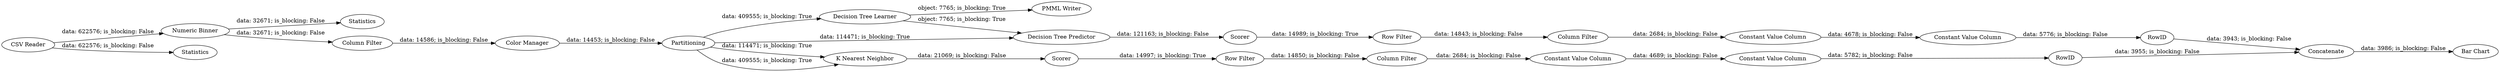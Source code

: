 digraph {
	"-4468219109998781312_290" [label="Constant Value Column"]
	"6500691556932078525_6" [label=Statistics]
	"6500691556932078525_305" [label="Bar Chart"]
	"-4468219109998781312_32" [label="Row Filter"]
	"6500691556932078525_8" [label="Color Manager"]
	"6500691556932078525_4" [label="Numeric Binner"]
	"-6462116558087342362_294" [label="Column Filter"]
	"6500691556932078525_300" [label=Concatenate]
	"6500691556932078525_10" [label="Decision Tree Learner"]
	"-6462116558087342362_293" [label=RowID]
	"6500691556932078525_1" [label="CSV Reader"]
	"6500691556932078525_11" [label="Decision Tree Predictor"]
	"-4468219109998781312_294" [label="Column Filter"]
	"6500691556932078525_9" [label=Partitioning]
	"6500691556932078525_21" [label=Scorer]
	"-6462116558087342362_290" [label="Constant Value Column"]
	"6500691556932078525_7" [label="Column Filter"]
	"-4468219109998781312_292" [label="Constant Value Column"]
	"6500691556932078525_5" [label=Statistics]
	"-4468219109998781312_293" [label=RowID]
	"6500691556932078525_31" [label=Scorer]
	"6500691556932078525_22" [label="PMML Writer"]
	"-6462116558087342362_303" [label="Row Filter"]
	"-6462116558087342362_292" [label="Constant Value Column"]
	"6500691556932078525_30" [label="K Nearest Neighbor"]
	"6500691556932078525_4" -> "6500691556932078525_7" [label="data: 32671; is_blocking: False"]
	"6500691556932078525_10" -> "6500691556932078525_22" [label="object: 7765; is_blocking: True"]
	"-4468219109998781312_32" -> "-4468219109998781312_294" [label="data: 14843; is_blocking: False"]
	"6500691556932078525_1" -> "6500691556932078525_4" [label="data: 622576; is_blocking: False"]
	"-4468219109998781312_290" -> "-4468219109998781312_292" [label="data: 4678; is_blocking: False"]
	"6500691556932078525_30" -> "6500691556932078525_31" [label="data: 21069; is_blocking: False"]
	"6500691556932078525_8" -> "6500691556932078525_9" [label="data: 14453; is_blocking: False"]
	"-6462116558087342362_290" -> "-6462116558087342362_292" [label="data: 4689; is_blocking: False"]
	"6500691556932078525_9" -> "6500691556932078525_10" [label="data: 409555; is_blocking: True"]
	"-6462116558087342362_294" -> "-6462116558087342362_290" [label="data: 2684; is_blocking: False"]
	"6500691556932078525_9" -> "6500691556932078525_30" [label="data: 114471; is_blocking: True"]
	"6500691556932078525_31" -> "-6462116558087342362_303" [label="data: 14997; is_blocking: True"]
	"6500691556932078525_21" -> "-4468219109998781312_32" [label="data: 14989; is_blocking: True"]
	"6500691556932078525_4" -> "6500691556932078525_6" [label="data: 32671; is_blocking: False"]
	"-6462116558087342362_303" -> "-6462116558087342362_294" [label="data: 14850; is_blocking: False"]
	"-6462116558087342362_292" -> "-6462116558087342362_293" [label="data: 5782; is_blocking: False"]
	"-4468219109998781312_293" -> "6500691556932078525_300" [label="data: 3943; is_blocking: False"]
	"-6462116558087342362_293" -> "6500691556932078525_300" [label="data: 3955; is_blocking: False"]
	"6500691556932078525_9" -> "6500691556932078525_30" [label="data: 409555; is_blocking: True"]
	"-4468219109998781312_294" -> "-4468219109998781312_290" [label="data: 2684; is_blocking: False"]
	"6500691556932078525_11" -> "6500691556932078525_21" [label="data: 121163; is_blocking: False"]
	"-4468219109998781312_292" -> "-4468219109998781312_293" [label="data: 5776; is_blocking: False"]
	"6500691556932078525_7" -> "6500691556932078525_8" [label="data: 14586; is_blocking: False"]
	"6500691556932078525_9" -> "6500691556932078525_11" [label="data: 114471; is_blocking: True"]
	"6500691556932078525_1" -> "6500691556932078525_5" [label="data: 622576; is_blocking: False"]
	"6500691556932078525_300" -> "6500691556932078525_305" [label="data: 3986; is_blocking: False"]
	"6500691556932078525_10" -> "6500691556932078525_11" [label="object: 7765; is_blocking: True"]
	rankdir=LR
}

